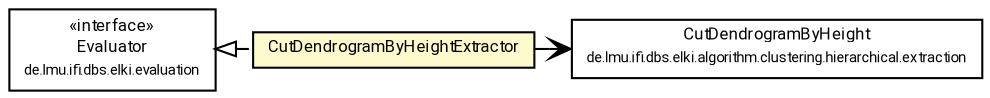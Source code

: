 #!/usr/local/bin/dot
#
# Class diagram 
# Generated by UMLGraph version R5_7_2-60-g0e99a6 (http://www.spinellis.gr/umlgraph/)
#

digraph G {
	graph [fontnames="svg"]
	edge [fontname="Roboto",fontsize=7,labelfontname="Roboto",labelfontsize=7,color="black"];
	node [fontname="Roboto",fontcolor="black",fontsize=8,shape=plaintext,margin=0,width=0,height=0];
	nodesep=0.15;
	ranksep=0.25;
	rankdir=LR;
	// de.lmu.ifi.dbs.elki.evaluation.clustering.extractor.CutDendrogramByHeightExtractor
	c2954158 [label=<<table title="de.lmu.ifi.dbs.elki.evaluation.clustering.extractor.CutDendrogramByHeightExtractor" border="0" cellborder="1" cellspacing="0" cellpadding="2" bgcolor="lemonChiffon" href="CutDendrogramByHeightExtractor.html" target="_parent">
		<tr><td><table border="0" cellspacing="0" cellpadding="1">
		<tr><td align="center" balign="center"> <font face="Roboto">CutDendrogramByHeightExtractor</font> </td></tr>
		</table></td></tr>
		</table>>, URL="CutDendrogramByHeightExtractor.html"];
	// de.lmu.ifi.dbs.elki.algorithm.clustering.hierarchical.extraction.CutDendrogramByHeight
	c2954323 [label=<<table title="de.lmu.ifi.dbs.elki.algorithm.clustering.hierarchical.extraction.CutDendrogramByHeight" border="0" cellborder="1" cellspacing="0" cellpadding="2" href="../../../algorithm/clustering/hierarchical/extraction/CutDendrogramByHeight.html" target="_parent">
		<tr><td><table border="0" cellspacing="0" cellpadding="1">
		<tr><td align="center" balign="center"> <font face="Roboto">CutDendrogramByHeight</font> </td></tr>
		<tr><td align="center" balign="center"> <font face="Roboto" point-size="7.0">de.lmu.ifi.dbs.elki.algorithm.clustering.hierarchical.extraction</font> </td></tr>
		</table></td></tr>
		</table>>, URL="../../../algorithm/clustering/hierarchical/extraction/CutDendrogramByHeight.html"];
	// de.lmu.ifi.dbs.elki.evaluation.Evaluator
	c2954763 [label=<<table title="de.lmu.ifi.dbs.elki.evaluation.Evaluator" border="0" cellborder="1" cellspacing="0" cellpadding="2" href="../../Evaluator.html" target="_parent">
		<tr><td><table border="0" cellspacing="0" cellpadding="1">
		<tr><td align="center" balign="center"> &#171;interface&#187; </td></tr>
		<tr><td align="center" balign="center"> <font face="Roboto">Evaluator</font> </td></tr>
		<tr><td align="center" balign="center"> <font face="Roboto" point-size="7.0">de.lmu.ifi.dbs.elki.evaluation</font> </td></tr>
		</table></td></tr>
		</table>>, URL="../../Evaluator.html"];
	// de.lmu.ifi.dbs.elki.evaluation.clustering.extractor.CutDendrogramByHeightExtractor implements de.lmu.ifi.dbs.elki.evaluation.Evaluator
	c2954763 -> c2954158 [arrowtail=empty,style=dashed,dir=back,weight=9];
	// de.lmu.ifi.dbs.elki.evaluation.clustering.extractor.CutDendrogramByHeightExtractor navassoc de.lmu.ifi.dbs.elki.algorithm.clustering.hierarchical.extraction.CutDendrogramByHeight
	c2954158 -> c2954323 [arrowhead=open,weight=1];
}

